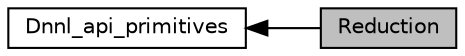 digraph "Reduction"
{
  edge [fontname="Helvetica",fontsize="10",labelfontname="Helvetica",labelfontsize="10"];
  node [fontname="Helvetica",fontsize="10",shape=box];
  rankdir=LR;
  Node1 [label="Reduction",height=0.2,width=0.4,color="black", fillcolor="grey75", style="filled", fontcolor="black",tooltip=" "];
  Node2 [label="Dnnl_api_primitives",height=0.2,width=0.4,color="black", fillcolor="white", style="filled",URL="$group__dnnl__api__primitives.html",tooltip=" "];
  Node2->Node1 [shape=plaintext, dir="back", style="solid"];
}
